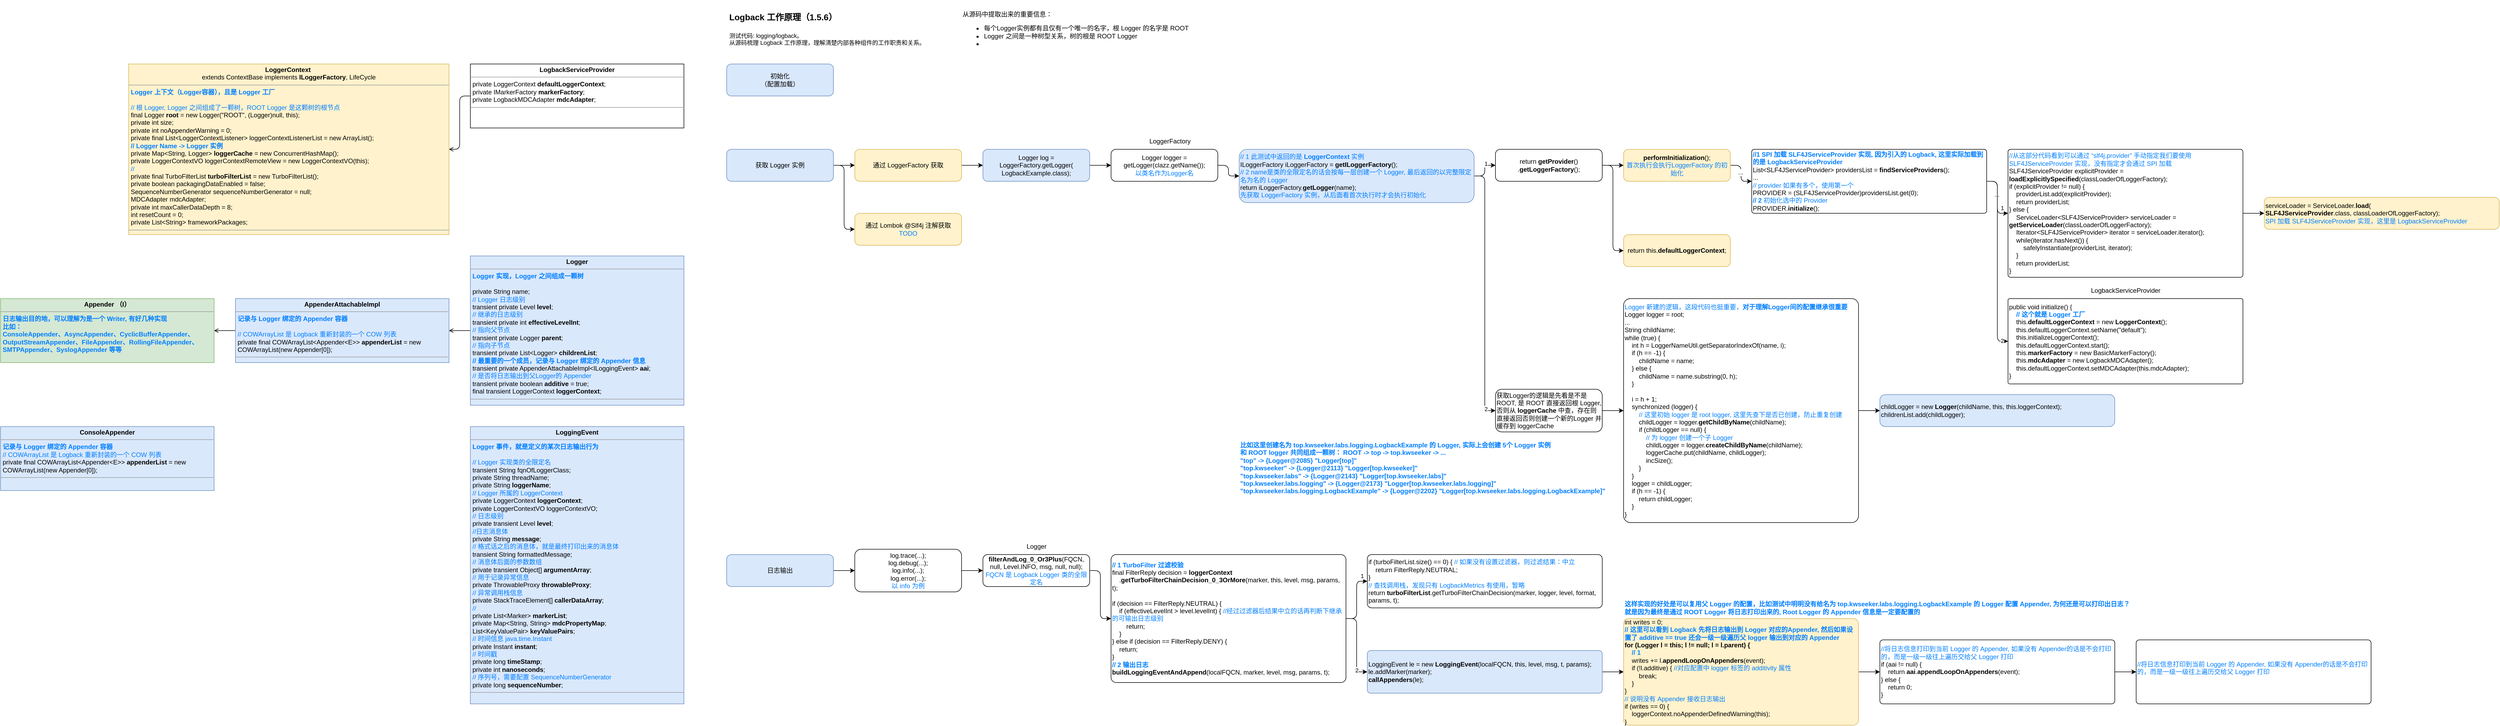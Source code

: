 <mxfile version="21.6.5" type="device">
  <diagram name="第 1 页" id="JqhDmuX6L9YFi_Qx25rx">
    <mxGraphModel dx="3405" dy="1034" grid="1" gridSize="10" guides="1" tooltips="1" connect="1" arrows="1" fold="1" page="1" pageScale="1" pageWidth="827" pageHeight="1169" math="0" shadow="0">
      <root>
        <mxCell id="0" />
        <mxCell id="1" parent="0" />
        <mxCell id="jevOpthSYDo48ZPv_LFc-1" value="&lt;h1&gt;&lt;font style=&quot;font-size: 16px;&quot;&gt;Logback 工作原理（1.5.6）&lt;/font&gt;&lt;/h1&gt;&lt;div style=&quot;font-size: 11px;&quot;&gt;&lt;span style=&quot;background-color: initial;&quot;&gt;&lt;font style=&quot;font-size: 11px;&quot;&gt;测试代码: logging/logback。&lt;/font&gt;&lt;/span&gt;&lt;/div&gt;&lt;div style=&quot;font-size: 11px;&quot;&gt;从源码梳理 Logback 工作原理，理解清楚内部各种组件的工作职责和关系。&lt;/div&gt;" style="text;html=1;strokeColor=none;fillColor=none;spacing=5;spacingTop=-20;whiteSpace=wrap;overflow=hidden;rounded=0;" vertex="1" parent="1">
          <mxGeometry x="40" y="10" width="420" height="90" as="geometry" />
        </mxCell>
        <mxCell id="jevOpthSYDo48ZPv_LFc-2" value="初始化&lt;br&gt;（配置加载）" style="rounded=1;whiteSpace=wrap;html=1;fillColor=#dae8fc;strokeColor=#6c8ebf;" vertex="1" parent="1">
          <mxGeometry x="40" y="120" width="200" height="60" as="geometry" />
        </mxCell>
        <mxCell id="jevOpthSYDo48ZPv_LFc-7" value="" style="edgeStyle=orthogonalEdgeStyle;orthogonalLoop=1;jettySize=auto;html=1;rounded=1;" edge="1" parent="1" source="jevOpthSYDo48ZPv_LFc-4" target="jevOpthSYDo48ZPv_LFc-6">
          <mxGeometry relative="1" as="geometry" />
        </mxCell>
        <mxCell id="jevOpthSYDo48ZPv_LFc-9" style="edgeStyle=orthogonalEdgeStyle;orthogonalLoop=1;jettySize=auto;html=1;exitX=1;exitY=0.5;exitDx=0;exitDy=0;entryX=0;entryY=0.5;entryDx=0;entryDy=0;rounded=1;" edge="1" parent="1" source="jevOpthSYDo48ZPv_LFc-4" target="jevOpthSYDo48ZPv_LFc-8">
          <mxGeometry relative="1" as="geometry" />
        </mxCell>
        <mxCell id="jevOpthSYDo48ZPv_LFc-4" value="获取 Logger 实例" style="rounded=1;whiteSpace=wrap;html=1;fillColor=#dae8fc;strokeColor=#6c8ebf;" vertex="1" parent="1">
          <mxGeometry x="40" y="280" width="200" height="60" as="geometry" />
        </mxCell>
        <mxCell id="jevOpthSYDo48ZPv_LFc-11" value="" style="edgeStyle=orthogonalEdgeStyle;orthogonalLoop=1;jettySize=auto;html=1;rounded=1;" edge="1" parent="1" source="jevOpthSYDo48ZPv_LFc-5" target="jevOpthSYDo48ZPv_LFc-10">
          <mxGeometry relative="1" as="geometry" />
        </mxCell>
        <mxCell id="jevOpthSYDo48ZPv_LFc-5" value="日志输出" style="rounded=1;whiteSpace=wrap;html=1;fillColor=#dae8fc;strokeColor=#6c8ebf;" vertex="1" parent="1">
          <mxGeometry x="40" y="1040" width="200" height="60" as="geometry" />
        </mxCell>
        <mxCell id="jevOpthSYDo48ZPv_LFc-15" value="" style="edgeStyle=orthogonalEdgeStyle;orthogonalLoop=1;jettySize=auto;html=1;rounded=1;" edge="1" parent="1" source="jevOpthSYDo48ZPv_LFc-6" target="jevOpthSYDo48ZPv_LFc-14">
          <mxGeometry relative="1" as="geometry" />
        </mxCell>
        <mxCell id="jevOpthSYDo48ZPv_LFc-6" value="通过 LoggerFactory 获取" style="rounded=1;whiteSpace=wrap;html=1;fillColor=#fff2cc;strokeColor=#d6b656;" vertex="1" parent="1">
          <mxGeometry x="280" y="280" width="200" height="60" as="geometry" />
        </mxCell>
        <mxCell id="jevOpthSYDo48ZPv_LFc-8" value="通过 Lombok @Slf4j 注解获取&lt;br&gt;&lt;font color=&quot;#007fff&quot;&gt;TODO&lt;/font&gt;" style="rounded=1;whiteSpace=wrap;html=1;fillColor=#fff2cc;strokeColor=#d6b656;" vertex="1" parent="1">
          <mxGeometry x="280" y="400" width="200" height="60" as="geometry" />
        </mxCell>
        <mxCell id="jevOpthSYDo48ZPv_LFc-13" value="" style="edgeStyle=orthogonalEdgeStyle;orthogonalLoop=1;jettySize=auto;html=1;rounded=1;" edge="1" parent="1" source="jevOpthSYDo48ZPv_LFc-10" target="jevOpthSYDo48ZPv_LFc-12">
          <mxGeometry relative="1" as="geometry" />
        </mxCell>
        <mxCell id="jevOpthSYDo48ZPv_LFc-10" value="log.trace(...);&lt;br&gt;log.debug(...);&lt;br&gt;log.info(...);&lt;br&gt;log.error(...);&lt;br&gt;&lt;font color=&quot;#007fff&quot;&gt;以 info 为例&lt;/font&gt;" style="rounded=1;whiteSpace=wrap;html=1;" vertex="1" parent="1">
          <mxGeometry x="280" y="1030" width="200" height="80" as="geometry" />
        </mxCell>
        <mxCell id="jevOpthSYDo48ZPv_LFc-58" value="" style="edgeStyle=orthogonalEdgeStyle;rounded=1;orthogonalLoop=1;jettySize=auto;html=1;" edge="1" parent="1" source="jevOpthSYDo48ZPv_LFc-12" target="jevOpthSYDo48ZPv_LFc-57">
          <mxGeometry relative="1" as="geometry" />
        </mxCell>
        <mxCell id="jevOpthSYDo48ZPv_LFc-12" value="&lt;b&gt;filterAndLog_0_Or3Plus&lt;/b&gt;(FQCN, null, Level.INFO, msg, null, null);&lt;br&gt;&lt;font color=&quot;#007fff&quot;&gt;FQCN 是 Logback Logger 类的全限定名&lt;/font&gt;" style="rounded=1;whiteSpace=wrap;html=1;" vertex="1" parent="1">
          <mxGeometry x="520" y="1040" width="200" height="60" as="geometry" />
        </mxCell>
        <mxCell id="jevOpthSYDo48ZPv_LFc-17" value="" style="edgeStyle=orthogonalEdgeStyle;orthogonalLoop=1;jettySize=auto;html=1;rounded=1;" edge="1" parent="1" source="jevOpthSYDo48ZPv_LFc-14" target="jevOpthSYDo48ZPv_LFc-16">
          <mxGeometry relative="1" as="geometry" />
        </mxCell>
        <mxCell id="jevOpthSYDo48ZPv_LFc-14" value="Logger log = LoggerFactory.getLogger(&lt;br&gt;LogbackExample.class);" style="rounded=1;whiteSpace=wrap;html=1;fillColor=#dae8fc;strokeColor=#6c8ebf;" vertex="1" parent="1">
          <mxGeometry x="520" y="280" width="200" height="60" as="geometry" />
        </mxCell>
        <mxCell id="jevOpthSYDo48ZPv_LFc-20" value="" style="edgeStyle=orthogonalEdgeStyle;orthogonalLoop=1;jettySize=auto;html=1;rounded=1;" edge="1" parent="1" source="jevOpthSYDo48ZPv_LFc-16" target="jevOpthSYDo48ZPv_LFc-19">
          <mxGeometry relative="1" as="geometry" />
        </mxCell>
        <mxCell id="jevOpthSYDo48ZPv_LFc-16" value="Logger logger = getLogger(clazz.getName());&lt;br&gt;&lt;font color=&quot;#007fff&quot;&gt;以类名作为Logger名&lt;/font&gt;" style="rounded=1;whiteSpace=wrap;html=1;" vertex="1" parent="1">
          <mxGeometry x="760" y="280" width="200" height="60" as="geometry" />
        </mxCell>
        <mxCell id="jevOpthSYDo48ZPv_LFc-18" value="LoggerFactory" style="text;html=1;align=center;verticalAlign=middle;resizable=0;points=[];autosize=1;strokeColor=none;fillColor=none;" vertex="1" parent="1">
          <mxGeometry x="820" y="250" width="100" height="30" as="geometry" />
        </mxCell>
        <mxCell id="jevOpthSYDo48ZPv_LFc-22" value="" style="edgeStyle=orthogonalEdgeStyle;orthogonalLoop=1;jettySize=auto;html=1;rounded=1;" edge="1" parent="1" source="jevOpthSYDo48ZPv_LFc-19" target="jevOpthSYDo48ZPv_LFc-21">
          <mxGeometry relative="1" as="geometry" />
        </mxCell>
        <mxCell id="jevOpthSYDo48ZPv_LFc-46" value="1" style="edgeLabel;html=1;align=center;verticalAlign=middle;resizable=0;points=[];" vertex="1" connectable="0" parent="jevOpthSYDo48ZPv_LFc-22">
          <mxGeometry x="0.393" y="3" relative="1" as="geometry">
            <mxPoint as="offset" />
          </mxGeometry>
        </mxCell>
        <mxCell id="jevOpthSYDo48ZPv_LFc-26" style="edgeStyle=orthogonalEdgeStyle;orthogonalLoop=1;jettySize=auto;html=1;exitX=1;exitY=0.5;exitDx=0;exitDy=0;entryX=0;entryY=0.5;entryDx=0;entryDy=0;rounded=1;" edge="1" parent="1" source="jevOpthSYDo48ZPv_LFc-19" target="jevOpthSYDo48ZPv_LFc-25">
          <mxGeometry relative="1" as="geometry" />
        </mxCell>
        <mxCell id="jevOpthSYDo48ZPv_LFc-47" value="2" style="edgeLabel;html=1;align=center;verticalAlign=middle;resizable=0;points=[];" vertex="1" connectable="0" parent="jevOpthSYDo48ZPv_LFc-26">
          <mxGeometry x="0.905" y="2" relative="1" as="geometry">
            <mxPoint as="offset" />
          </mxGeometry>
        </mxCell>
        <mxCell id="jevOpthSYDo48ZPv_LFc-19" value="&lt;div&gt;&lt;font color=&quot;#007fff&quot;&gt;// 1 此测试中返回的是 &lt;b&gt;LoggerContext &lt;/b&gt;实例&lt;/font&gt;&lt;/div&gt;&lt;div&gt;ILoggerFactory iLoggerFactory = &lt;b&gt;getILoggerFactory&lt;/b&gt;();&lt;/div&gt;&lt;div&gt;&lt;font color=&quot;#007fff&quot;&gt;// 2 name是类的全限定名的话会按每一层创建一个 Logger, 最后返回的以完整限定名为名的 Logger&lt;/font&gt;&lt;/div&gt;&lt;div&gt;return iLoggerFactory.&lt;b&gt;getLogger&lt;/b&gt;(name);&lt;/div&gt;&lt;div&gt;&lt;font color=&quot;#007fff&quot;&gt;先获取 LoggerFactory 实例，从后面看首次执行时才会执行初始化&lt;/font&gt;&lt;/div&gt;" style="rounded=1;whiteSpace=wrap;html=1;align=left;fillColor=#dae8fc;strokeColor=#6c8ebf;" vertex="1" parent="1">
          <mxGeometry x="1000" y="280" width="440" height="100" as="geometry" />
        </mxCell>
        <mxCell id="jevOpthSYDo48ZPv_LFc-24" value="" style="edgeStyle=orthogonalEdgeStyle;orthogonalLoop=1;jettySize=auto;html=1;rounded=1;" edge="1" parent="1" source="jevOpthSYDo48ZPv_LFc-21" target="jevOpthSYDo48ZPv_LFc-23">
          <mxGeometry relative="1" as="geometry" />
        </mxCell>
        <mxCell id="jevOpthSYDo48ZPv_LFc-45" style="edgeStyle=orthogonalEdgeStyle;orthogonalLoop=1;jettySize=auto;html=1;exitX=1;exitY=0.5;exitDx=0;exitDy=0;entryX=0;entryY=0.5;entryDx=0;entryDy=0;rounded=1;" edge="1" parent="1" source="jevOpthSYDo48ZPv_LFc-21" target="jevOpthSYDo48ZPv_LFc-44">
          <mxGeometry relative="1" as="geometry" />
        </mxCell>
        <mxCell id="jevOpthSYDo48ZPv_LFc-21" value="return &lt;b&gt;getProvider&lt;/b&gt;()&lt;br&gt;.&lt;b&gt;getLoggerFactory&lt;/b&gt;();" style="rounded=1;whiteSpace=wrap;html=1;align=center;" vertex="1" parent="1">
          <mxGeometry x="1480" y="280" width="200" height="60" as="geometry" />
        </mxCell>
        <mxCell id="jevOpthSYDo48ZPv_LFc-28" value="" style="edgeStyle=orthogonalEdgeStyle;orthogonalLoop=1;jettySize=auto;html=1;rounded=1;" edge="1" parent="1" source="jevOpthSYDo48ZPv_LFc-23" target="jevOpthSYDo48ZPv_LFc-27">
          <mxGeometry relative="1" as="geometry" />
        </mxCell>
        <mxCell id="jevOpthSYDo48ZPv_LFc-29" value="..." style="edgeLabel;html=1;align=center;verticalAlign=middle;resizable=0;points=[];" vertex="1" connectable="0" parent="jevOpthSYDo48ZPv_LFc-28">
          <mxGeometry x="-0.056" y="-1" relative="1" as="geometry">
            <mxPoint as="offset" />
          </mxGeometry>
        </mxCell>
        <mxCell id="jevOpthSYDo48ZPv_LFc-23" value="&lt;b&gt;performInitialization&lt;/b&gt;();&lt;br&gt;&lt;font color=&quot;#007fff&quot;&gt;首次执行会执行LoggerFactory 的初始化&lt;/font&gt;" style="rounded=1;whiteSpace=wrap;html=1;align=center;fillColor=#fff2cc;strokeColor=#d6b656;" vertex="1" parent="1">
          <mxGeometry x="1720" y="280" width="200" height="60" as="geometry" />
        </mxCell>
        <mxCell id="jevOpthSYDo48ZPv_LFc-52" value="" style="edgeStyle=orthogonalEdgeStyle;orthogonalLoop=1;jettySize=auto;html=1;rounded=1;" edge="1" parent="1" source="jevOpthSYDo48ZPv_LFc-25" target="jevOpthSYDo48ZPv_LFc-51">
          <mxGeometry relative="1" as="geometry" />
        </mxCell>
        <mxCell id="jevOpthSYDo48ZPv_LFc-25" value="获取Logger的逻辑是先看是不是 ROOT, 是 ROOT 直接返回根 Logger,&lt;br&gt;否则从 &lt;b&gt;loggerCache&lt;/b&gt; 中查，存在则直接返回否则创建一个新的Logger 并缓存到 loggerCache" style="rounded=1;whiteSpace=wrap;html=1;align=left;" vertex="1" parent="1">
          <mxGeometry x="1480" y="730" width="200" height="80" as="geometry" />
        </mxCell>
        <mxCell id="jevOpthSYDo48ZPv_LFc-31" value="" style="edgeStyle=orthogonalEdgeStyle;orthogonalLoop=1;jettySize=auto;html=1;rounded=1;" edge="1" parent="1" source="jevOpthSYDo48ZPv_LFc-27" target="jevOpthSYDo48ZPv_LFc-30">
          <mxGeometry relative="1" as="geometry" />
        </mxCell>
        <mxCell id="jevOpthSYDo48ZPv_LFc-32" value="..." style="edgeLabel;html=1;align=center;verticalAlign=middle;resizable=0;points=[];" vertex="1" connectable="0" parent="jevOpthSYDo48ZPv_LFc-31">
          <mxGeometry x="-0.115" y="-1" relative="1" as="geometry">
            <mxPoint as="offset" />
          </mxGeometry>
        </mxCell>
        <mxCell id="jevOpthSYDo48ZPv_LFc-36" value="1" style="edgeLabel;html=1;align=center;verticalAlign=middle;resizable=0;points=[];" vertex="1" connectable="0" parent="jevOpthSYDo48ZPv_LFc-31">
          <mxGeometry x="0.766" y="-4" relative="1" as="geometry">
            <mxPoint y="-14" as="offset" />
          </mxGeometry>
        </mxCell>
        <mxCell id="jevOpthSYDo48ZPv_LFc-38" style="edgeStyle=orthogonalEdgeStyle;orthogonalLoop=1;jettySize=auto;html=1;exitX=1;exitY=0.5;exitDx=0;exitDy=0;entryX=0;entryY=0.5;entryDx=0;entryDy=0;rounded=1;" edge="1" parent="1" source="jevOpthSYDo48ZPv_LFc-27" target="jevOpthSYDo48ZPv_LFc-37">
          <mxGeometry relative="1" as="geometry" />
        </mxCell>
        <mxCell id="jevOpthSYDo48ZPv_LFc-39" value="2" style="edgeLabel;html=1;align=center;verticalAlign=middle;resizable=0;points=[];" vertex="1" connectable="0" parent="jevOpthSYDo48ZPv_LFc-38">
          <mxGeometry x="0.932" y="1" relative="1" as="geometry">
            <mxPoint as="offset" />
          </mxGeometry>
        </mxCell>
        <mxCell id="jevOpthSYDo48ZPv_LFc-27" value="&lt;font color=&quot;#007fff&quot;&gt;&lt;b&gt;//1 SPI 加载 SLF4JServiceProvider&amp;nbsp;实现, 因为引入的 Logback, 这里实际加载到的是&amp;nbsp;LogbackServiceProvider&lt;/b&gt;&lt;br&gt;&lt;/font&gt;List&amp;lt;SLF4JServiceProvider&amp;gt; providersList = &lt;b&gt;findServiceProviders&lt;/b&gt;();&lt;br&gt;...&lt;br&gt;&lt;font color=&quot;#007fff&quot;&gt;// provider 如果有多个，使用第一个&lt;/font&gt;&lt;br&gt;&lt;div&gt;PROVIDER = (SLF4JServiceProvider)providersList.get(0);&lt;/div&gt;&lt;div&gt;&lt;font color=&quot;#007fff&quot;&gt;&lt;b&gt;// 2&lt;/b&gt;&amp;nbsp;初始化选中的 Provider&amp;nbsp;&lt;/font&gt;&lt;/div&gt;&lt;div&gt;PROVIDER.&lt;b&gt;initialize&lt;/b&gt;();&lt;/div&gt;" style="rounded=1;whiteSpace=wrap;html=1;align=left;arcSize=4;" vertex="1" parent="1">
          <mxGeometry x="1960" y="280" width="440" height="120" as="geometry" />
        </mxCell>
        <mxCell id="jevOpthSYDo48ZPv_LFc-35" value="" style="edgeStyle=orthogonalEdgeStyle;orthogonalLoop=1;jettySize=auto;html=1;rounded=1;" edge="1" parent="1" source="jevOpthSYDo48ZPv_LFc-30" target="jevOpthSYDo48ZPv_LFc-34">
          <mxGeometry relative="1" as="geometry" />
        </mxCell>
        <mxCell id="jevOpthSYDo48ZPv_LFc-30" value="&lt;div&gt;&lt;font color=&quot;#007fff&quot;&gt;//从这部分代码看到可以通过 “slf4j.provider” 手动指定我们要使用&lt;/font&gt;&lt;/div&gt;&lt;font color=&quot;#007fff&quot;&gt;SLF4JServiceProvider 实现，没有指定才会通过 SPI 加载&lt;br&gt;&lt;/font&gt;&lt;div&gt;SLF4JServiceProvider explicitProvider = &lt;b&gt;loadExplicitlySpecified&lt;/b&gt;(classLoaderOfLoggerFactory);&lt;/div&gt;&lt;div&gt;if (explicitProvider != null) {&lt;/div&gt;&lt;div&gt;&amp;nbsp; &amp;nbsp; providerList.add(explicitProvider);&lt;/div&gt;&lt;div&gt;&amp;nbsp; &amp;nbsp; return providerList;&lt;/div&gt;&lt;div&gt;} else {&lt;/div&gt;&lt;div&gt;&amp;nbsp; &amp;nbsp; ServiceLoader&amp;lt;SLF4JServiceProvider&amp;gt; serviceLoader = &lt;b&gt;getServiceLoader&lt;/b&gt;(classLoaderOfLoggerFactory);&lt;/div&gt;&lt;div&gt;&amp;nbsp; &amp;nbsp; Iterator&amp;lt;SLF4JServiceProvider&amp;gt; iterator = serviceLoader.iterator();&lt;/div&gt;&lt;div&gt;&amp;nbsp; &amp;nbsp; while(iterator.hasNext()) {&lt;/div&gt;&lt;div&gt;&amp;nbsp; &amp;nbsp; &amp;nbsp; &amp;nbsp; safelyInstantiate(providerList, iterator);&lt;/div&gt;&lt;div&gt;&amp;nbsp; &amp;nbsp; }&lt;/div&gt;&lt;div&gt;&amp;nbsp; &amp;nbsp; return providerList;&lt;/div&gt;&lt;div&gt;}&lt;/div&gt;" style="rounded=1;whiteSpace=wrap;html=1;align=left;arcSize=2;" vertex="1" parent="1">
          <mxGeometry x="2440" y="280" width="440" height="240" as="geometry" />
        </mxCell>
        <mxCell id="jevOpthSYDo48ZPv_LFc-34" value="serviceLoader = ServiceLoader.&lt;b&gt;load&lt;/b&gt;(&lt;br&gt;&lt;b&gt;SLF4JServiceProvider&lt;/b&gt;.class, classLoaderOfLoggerFactory);&lt;br&gt;&lt;font color=&quot;#007fff&quot;&gt;SPI 加载 SLF4JServiceProvider 实现，这里是&amp;nbsp;LogbackServiceProvider&lt;/font&gt;" style="rounded=1;whiteSpace=wrap;html=1;align=left;fillColor=#fff2cc;strokeColor=#d6b656;" vertex="1" parent="1">
          <mxGeometry x="2920" y="370" width="440" height="60" as="geometry" />
        </mxCell>
        <mxCell id="jevOpthSYDo48ZPv_LFc-37" value="&lt;div&gt;&lt;/div&gt;&lt;div&gt;&lt;div&gt;&lt;div&gt;public void initialize() {&lt;/div&gt;&lt;div&gt;&lt;b&gt;&lt;font color=&quot;#007fff&quot;&gt;&amp;nbsp; &amp;nbsp; // 这个就是 Logger 工厂&lt;/font&gt;&lt;/b&gt;&lt;/div&gt;&lt;div&gt;&amp;nbsp; &amp;nbsp; this.&lt;b&gt;defaultLoggerContext&lt;/b&gt; = new &lt;b&gt;LoggerContext&lt;/b&gt;();&lt;/div&gt;&lt;div&gt;&amp;nbsp; &amp;nbsp; this.defaultLoggerContext.setName(&quot;default&quot;);&lt;/div&gt;&lt;div&gt;&amp;nbsp; &amp;nbsp; this.initializeLoggerContext();&lt;/div&gt;&lt;div&gt;&amp;nbsp; &amp;nbsp; this.defaultLoggerContext.start();&lt;/div&gt;&lt;div&gt;&amp;nbsp; &amp;nbsp; this.&lt;b&gt;markerFactory&lt;/b&gt; = new BasicMarkerFactory();&lt;/div&gt;&lt;div&gt;&amp;nbsp; &amp;nbsp; this.&lt;b&gt;mdcAdapter&lt;/b&gt; = new LogbackMDCAdapter();&lt;/div&gt;&lt;div&gt;&amp;nbsp; &amp;nbsp; this.defaultLoggerContext.setMDCAdapter(this.mdcAdapter);&lt;/div&gt;&lt;div&gt;}&lt;/div&gt;&lt;/div&gt;&lt;/div&gt;" style="rounded=1;whiteSpace=wrap;html=1;align=left;arcSize=2;" vertex="1" parent="1">
          <mxGeometry x="2440" y="560" width="440" height="160" as="geometry" />
        </mxCell>
        <mxCell id="jevOpthSYDo48ZPv_LFc-40" value="LogbackServiceProvider" style="text;html=1;align=center;verticalAlign=middle;resizable=0;points=[];autosize=1;strokeColor=none;fillColor=none;" vertex="1" parent="1">
          <mxGeometry x="2585" y="530" width="150" height="30" as="geometry" />
        </mxCell>
        <mxCell id="jevOpthSYDo48ZPv_LFc-50" style="edgeStyle=orthogonalEdgeStyle;orthogonalLoop=1;jettySize=auto;html=1;exitX=0;exitY=0.5;exitDx=0;exitDy=0;endArrow=open;endFill=0;rounded=1;" edge="1" parent="1" source="jevOpthSYDo48ZPv_LFc-42" target="jevOpthSYDo48ZPv_LFc-49">
          <mxGeometry relative="1" as="geometry" />
        </mxCell>
        <mxCell id="jevOpthSYDo48ZPv_LFc-42" value="&lt;p style=&quot;margin:0px;margin-top:4px;text-align:center;&quot;&gt;&lt;b&gt;LogbackServiceProvider&lt;/b&gt;&lt;br&gt;&lt;/p&gt;&lt;hr size=&quot;1&quot;&gt;&lt;p style=&quot;margin:0px;margin-left:4px;&quot;&gt;private LoggerContext &lt;b&gt;defaultLoggerContext&lt;/b&gt;;&lt;/p&gt;&lt;p style=&quot;margin:0px;margin-left:4px;&quot;&gt;private IMarkerFactory &lt;b&gt;markerFactory&lt;/b&gt;;&lt;/p&gt;&lt;p style=&quot;margin:0px;margin-left:4px;&quot;&gt;private LogbackMDCAdapter &lt;b&gt;mdcAdapter&lt;/b&gt;;&lt;/p&gt;&lt;hr size=&quot;1&quot;&gt;&lt;p style=&quot;margin:0px;margin-left:4px;&quot;&gt;&lt;br&gt;&lt;/p&gt;" style="verticalAlign=top;align=left;overflow=fill;fontSize=12;fontFamily=Helvetica;html=1;whiteSpace=wrap;" vertex="1" parent="1">
          <mxGeometry x="-440" y="120" width="400" height="120" as="geometry" />
        </mxCell>
        <mxCell id="jevOpthSYDo48ZPv_LFc-44" value="return this.&lt;b&gt;defaultLoggerContext&lt;/b&gt;;" style="rounded=1;whiteSpace=wrap;html=1;align=center;fillColor=#fff2cc;strokeColor=#d6b656;" vertex="1" parent="1">
          <mxGeometry x="1720" y="440" width="200" height="60" as="geometry" />
        </mxCell>
        <mxCell id="jevOpthSYDo48ZPv_LFc-48" value="从源码中提取出来的重要信息：&lt;br&gt;&lt;ul&gt;&lt;li&gt;每个Logger实例都有且仅有一个唯一的名字，根 Logger 的名字是 ROOT&lt;/li&gt;&lt;li&gt;Logger 之间是一种树型关系，树的根是 ROOT Logger&lt;/li&gt;&lt;li&gt;&lt;br&gt;&lt;/li&gt;&lt;/ul&gt;" style="text;html=1;align=left;verticalAlign=middle;resizable=0;points=[];autosize=1;strokeColor=none;fillColor=none;" vertex="1" parent="1">
          <mxGeometry x="480" y="10" width="450" height="100" as="geometry" />
        </mxCell>
        <mxCell id="jevOpthSYDo48ZPv_LFc-49" value="&lt;p style=&quot;margin:0px;margin-top:4px;text-align:center;&quot;&gt;&lt;b&gt;LoggerContext&amp;nbsp;&lt;/b&gt;&lt;br&gt;&lt;/p&gt;&lt;div style=&quot;text-align: center;&quot;&gt;extends ContextBase implements &lt;b&gt;ILoggerFactory&lt;/b&gt;, LifeCycle&lt;/div&gt;&lt;hr size=&quot;1&quot;&gt;&lt;p style=&quot;margin:0px;margin-left:4px;&quot;&gt;&lt;b&gt;&lt;font color=&quot;#007fff&quot;&gt;Logger 上下文（Logger容器），且是 Logger 工厂&lt;/font&gt;&lt;/b&gt;&lt;/p&gt;&lt;p style=&quot;margin:0px;margin-left:4px;&quot;&gt;&lt;b&gt;&lt;font color=&quot;#007fff&quot;&gt;&lt;br&gt;&lt;/font&gt;&lt;/b&gt;&lt;/p&gt;&lt;p style=&quot;margin:0px;margin-left:4px;&quot;&gt;&lt;font style=&quot;&quot; color=&quot;#007fff&quot;&gt;// 根 Logger, Logger 之间组成了一颗树，ROOT Logger 是这颗树的根节点&lt;/font&gt;&lt;/p&gt;&lt;p style=&quot;margin:0px;margin-left:4px;&quot;&gt;final Logger &lt;b&gt;root&lt;/b&gt; = new Logger(&quot;ROOT&quot;, (Logger)null, this);&lt;/p&gt;&lt;p style=&quot;margin:0px;margin-left:4px;&quot;&gt;private int size;&lt;/p&gt;&lt;p style=&quot;margin:0px;margin-left:4px;&quot;&gt;private int noAppenderWarning = 0;&lt;/p&gt;&lt;p style=&quot;margin:0px;margin-left:4px;&quot;&gt;private final List&amp;lt;LoggerContextListener&amp;gt; loggerContextListenerList = new ArrayList();&lt;/p&gt;&lt;p style=&quot;margin:0px;margin-left:4px;&quot;&gt;&lt;b&gt;&lt;font color=&quot;#007fff&quot;&gt;// Logger Name -&amp;gt; Logger 实例&lt;/font&gt;&lt;/b&gt;&lt;/p&gt;&lt;p style=&quot;margin:0px;margin-left:4px;&quot;&gt;private Map&amp;lt;String, Logger&amp;gt; &lt;b&gt;loggerCache&lt;/b&gt; = new ConcurrentHashMap();&lt;/p&gt;&lt;p style=&quot;margin:0px;margin-left:4px;&quot;&gt;private LoggerContextVO loggerContextRemoteView = new LoggerContextVO(this);&lt;/p&gt;&lt;p style=&quot;margin:0px;margin-left:4px;&quot;&gt;&lt;font color=&quot;#007fff&quot;&gt;//&lt;/font&gt;&lt;/p&gt;&lt;p style=&quot;margin:0px;margin-left:4px;&quot;&gt;private final TurboFilterList &lt;b&gt;turboFilterList&lt;/b&gt; = new TurboFilterList();&lt;/p&gt;&lt;p style=&quot;margin:0px;margin-left:4px;&quot;&gt;private boolean packagingDataEnabled = false;&lt;/p&gt;&lt;p style=&quot;margin:0px;margin-left:4px;&quot;&gt;SequenceNumberGenerator sequenceNumberGenerator = null;&lt;/p&gt;&lt;p style=&quot;margin:0px;margin-left:4px;&quot;&gt;MDCAdapter mdcAdapter;&lt;/p&gt;&lt;p style=&quot;margin:0px;margin-left:4px;&quot;&gt;private int maxCallerDataDepth = 8;&lt;/p&gt;&lt;p style=&quot;margin:0px;margin-left:4px;&quot;&gt;int resetCount = 0;&lt;/p&gt;&lt;p style=&quot;margin:0px;margin-left:4px;&quot;&gt;&lt;/p&gt;&lt;p style=&quot;margin:0px;margin-left:4px;&quot;&gt;private List&amp;lt;String&amp;gt; frameworkPackages;&lt;/p&gt;&lt;hr size=&quot;1&quot;&gt;&lt;p style=&quot;margin:0px;margin-left:4px;&quot;&gt;&lt;br&gt;&lt;/p&gt;" style="verticalAlign=top;align=left;overflow=fill;fontSize=12;fontFamily=Helvetica;html=1;whiteSpace=wrap;fillColor=#fff2cc;strokeColor=#d6b656;" vertex="1" parent="1">
          <mxGeometry x="-1080" y="120" width="600" height="320" as="geometry" />
        </mxCell>
        <mxCell id="jevOpthSYDo48ZPv_LFc-56" value="" style="edgeStyle=orthogonalEdgeStyle;rounded=1;orthogonalLoop=1;jettySize=auto;html=1;" edge="1" parent="1" source="jevOpthSYDo48ZPv_LFc-51" target="jevOpthSYDo48ZPv_LFc-55">
          <mxGeometry relative="1" as="geometry" />
        </mxCell>
        <mxCell id="jevOpthSYDo48ZPv_LFc-51" value="&lt;div&gt;&lt;font color=&quot;#007fff&quot;&gt;Logger 新建的逻辑，这段代码也挺重要，&lt;b&gt;对于理解Logger间的配置继承很重要&lt;/b&gt;&lt;/font&gt;&lt;/div&gt;&lt;div&gt;Logger logger = root;&lt;br&gt;&lt;/div&gt;&lt;div&gt;...&lt;/div&gt;&lt;div&gt;String childName;&lt;/div&gt;&lt;div&gt;while (true) {&lt;/div&gt;&lt;div&gt;&amp;nbsp; &amp;nbsp; int h = LoggerNameUtil.getSeparatorIndexOf(name, i);&lt;/div&gt;&lt;div&gt;&amp;nbsp; &amp;nbsp; if (h == -1) {&lt;/div&gt;&lt;div&gt;&amp;nbsp; &amp;nbsp; &amp;nbsp; &amp;nbsp; childName = name;&lt;/div&gt;&lt;div&gt;&amp;nbsp; &amp;nbsp; } else {&lt;/div&gt;&lt;div&gt;&amp;nbsp; &amp;nbsp; &amp;nbsp; &amp;nbsp; childName = name.substring(0, h);&lt;/div&gt;&lt;div&gt;&amp;nbsp; &amp;nbsp; }&lt;/div&gt;&lt;div&gt;&lt;span style=&quot;background-color: initial;&quot;&gt;&lt;br&gt;&lt;/span&gt;&lt;/div&gt;&lt;div&gt;&lt;span style=&quot;background-color: initial;&quot;&gt;&amp;nbsp; &amp;nbsp; i = h + 1;&lt;/span&gt;&lt;br&gt;&lt;/div&gt;&lt;div&gt;&amp;nbsp; &amp;nbsp; synchronized (logger) {&lt;/div&gt;&lt;div&gt;&lt;font color=&quot;#007fff&quot;&gt;&lt;span style=&quot;white-space: pre;&quot;&gt;&#x9;&lt;/span&gt;// 这里初始 logger 是 root logger, 这里先查下是否已创建，防止重复创建&lt;/font&gt;&lt;/div&gt;&lt;div&gt;&amp;nbsp; &amp;nbsp; &amp;nbsp; &amp;nbsp; childLogger = logger.&lt;b&gt;getChildByName&lt;/b&gt;(childName);&lt;/div&gt;&lt;div&gt;&amp;nbsp; &amp;nbsp; &amp;nbsp; &amp;nbsp; if (childLogger == null) {&lt;/div&gt;&lt;div&gt;&lt;font color=&quot;#007fff&quot;&gt;&amp;nbsp; &amp;nbsp; &amp;nbsp; &amp;nbsp; &amp;nbsp; &amp;nbsp; // 为 logger 创建一个子 Logger&lt;/font&gt;&lt;/div&gt;&lt;div&gt;&amp;nbsp; &amp;nbsp; &amp;nbsp; &amp;nbsp; &amp;nbsp; &amp;nbsp; childLogger = logger.&lt;b&gt;createChildByName&lt;/b&gt;(childName);&lt;/div&gt;&lt;div&gt;&amp;nbsp; &amp;nbsp; &amp;nbsp; &amp;nbsp; &amp;nbsp; &amp;nbsp; loggerCache.put(childName, childLogger);&lt;/div&gt;&lt;div&gt;&amp;nbsp; &amp;nbsp; &amp;nbsp; &amp;nbsp; &amp;nbsp; &amp;nbsp; incSize();&lt;/div&gt;&lt;div&gt;&amp;nbsp; &amp;nbsp; &amp;nbsp; &amp;nbsp; }&lt;/div&gt;&lt;div&gt;&amp;nbsp; &amp;nbsp; }&lt;/div&gt;&lt;div&gt;&amp;nbsp; &amp;nbsp; logger = childLogger;&lt;/div&gt;&lt;div&gt;&amp;nbsp; &amp;nbsp; if (h == -1) {&lt;/div&gt;&lt;div&gt;&amp;nbsp; &amp;nbsp; &amp;nbsp; &amp;nbsp; return childLogger;&lt;/div&gt;&lt;div&gt;&amp;nbsp; &amp;nbsp; }&lt;/div&gt;&lt;div&gt;}&lt;/div&gt;" style="rounded=1;whiteSpace=wrap;html=1;align=left;arcSize=3;" vertex="1" parent="1">
          <mxGeometry x="1720" y="560" width="440" height="420" as="geometry" />
        </mxCell>
        <mxCell id="jevOpthSYDo48ZPv_LFc-53" value="&lt;font color=&quot;#007fff&quot;&gt;&lt;b&gt;比如这里创建名为&amp;nbsp;top.kwseeker.labs.logging.LogbackExample 的 Logger, 实际上会创建 5个 Logger 实例&lt;br&gt;和 ROOT logger 共同组成一颗树： ROOT -&amp;gt; top -&amp;gt; top.kwseeker -&amp;gt; ...&lt;br&gt;&lt;/b&gt;&lt;/font&gt;&lt;div style=&quot;&quot;&gt;&lt;div&gt;&lt;font color=&quot;#007fff&quot;&gt;&lt;b&gt;&quot;top&quot; -&amp;gt; {Logger@2085} &quot;Logger[top]&quot;&lt;/b&gt;&lt;/font&gt;&lt;/div&gt;&lt;div&gt;&lt;font color=&quot;#007fff&quot;&gt;&lt;b&gt;&quot;top.kwseeker&quot; -&amp;gt; {Logger@2113} &quot;Logger[top.kwseeker]&quot;&lt;/b&gt;&lt;/font&gt;&lt;/div&gt;&lt;div&gt;&lt;font color=&quot;#007fff&quot;&gt;&lt;b&gt;&quot;top.kwseeker.labs&quot; -&amp;gt; {Logger@2143} &quot;Logger[top.kwseeker.labs]&quot;&lt;/b&gt;&lt;/font&gt;&lt;/div&gt;&lt;div&gt;&lt;font color=&quot;#007fff&quot;&gt;&lt;b&gt;&quot;top.kwseeker.labs.logging&quot; -&amp;gt; {Logger@2173} &quot;Logger[top.kwseeker.labs.logging]&quot;&lt;/b&gt;&lt;/font&gt;&lt;/div&gt;&lt;div&gt;&lt;font color=&quot;#007fff&quot;&gt;&lt;b&gt;&quot;top.kwseeker.labs.logging.LogbackExample&quot; -&amp;gt; {Logger@2202} &quot;Logger[top.kwseeker.labs.logging.LogbackExample]&quot;&lt;/b&gt;&lt;/font&gt;&lt;/div&gt;&lt;div&gt;&lt;br&gt;&lt;/div&gt;&lt;/div&gt;" style="text;html=1;align=left;verticalAlign=middle;resizable=0;points=[];autosize=1;strokeColor=none;fillColor=none;" vertex="1" parent="1">
          <mxGeometry x="1000" y="820" width="710" height="130" as="geometry" />
        </mxCell>
        <mxCell id="jevOpthSYDo48ZPv_LFc-75" style="edgeStyle=orthogonalEdgeStyle;rounded=0;orthogonalLoop=1;jettySize=auto;html=1;exitX=0;exitY=0.5;exitDx=0;exitDy=0;endArrow=open;endFill=0;" edge="1" parent="1" source="jevOpthSYDo48ZPv_LFc-54" target="jevOpthSYDo48ZPv_LFc-74">
          <mxGeometry relative="1" as="geometry" />
        </mxCell>
        <mxCell id="jevOpthSYDo48ZPv_LFc-54" value="&lt;p style=&quot;margin:0px;margin-top:4px;text-align:center;&quot;&gt;&lt;b&gt;Logger&lt;/b&gt;&lt;br&gt;&lt;/p&gt;&lt;hr size=&quot;1&quot;&gt;&lt;p style=&quot;margin:0px;margin-left:4px;&quot;&gt;&lt;font color=&quot;#007fff&quot;&gt;&lt;b&gt;Logger 实现，Logger 之间组成一颗树&lt;/b&gt;&lt;/font&gt;&lt;/p&gt;&lt;p style=&quot;margin:0px;margin-left:4px;&quot;&gt;&lt;br&gt;&lt;/p&gt;&lt;p style=&quot;margin:0px;margin-left:4px;&quot;&gt;private String name;&lt;/p&gt;&lt;p style=&quot;margin:0px;margin-left:4px;&quot;&gt;&lt;font color=&quot;#007fff&quot;&gt;// Logger 日志级别&lt;/font&gt;&lt;/p&gt;&lt;p style=&quot;margin:0px;margin-left:4px;&quot;&gt;transient private Level &lt;b&gt;level&lt;/b&gt;;&lt;/p&gt;&lt;p style=&quot;margin:0px;margin-left:4px;&quot;&gt;&lt;font color=&quot;#007fff&quot;&gt;// 继承的日志级别&lt;/font&gt;&lt;/p&gt;&lt;p style=&quot;margin:0px;margin-left:4px;&quot;&gt;transient private int &lt;b&gt;effectiveLevelInt&lt;/b&gt;;&lt;/p&gt;&lt;p style=&quot;margin:0px;margin-left:4px;&quot;&gt;&lt;font color=&quot;#007fff&quot;&gt;// 指向父节点&lt;/font&gt;&lt;/p&gt;&lt;p style=&quot;margin:0px;margin-left:4px;&quot;&gt;transient private Logger &lt;b&gt;parent&lt;/b&gt;;&lt;/p&gt;&lt;p style=&quot;margin:0px;margin-left:4px;&quot;&gt;&lt;font color=&quot;#007fff&quot;&gt;// 指向子节点&lt;/font&gt;&lt;/p&gt;&lt;p style=&quot;margin:0px;margin-left:4px;&quot;&gt;transient private List&amp;lt;Logger&amp;gt; &lt;b&gt;childrenList&lt;/b&gt;;&lt;/p&gt;&lt;p style=&quot;margin:0px;margin-left:4px;&quot;&gt;&lt;font color=&quot;#007fff&quot;&gt;&lt;b&gt;// 最重要的一个成员，记录与 Logger 绑定的 Appender 信息&lt;/b&gt;&lt;/font&gt;&lt;/p&gt;&lt;p style=&quot;margin:0px;margin-left:4px;&quot;&gt;transient private AppenderAttachableImpl&amp;lt;ILoggingEvent&amp;gt; &lt;b&gt;aai&lt;/b&gt;;&lt;br&gt;&lt;/p&gt;&lt;p style=&quot;margin:0px;margin-left:4px;&quot;&gt;&lt;font color=&quot;#007fff&quot;&gt;// 是否将日志输出到父Logger的 Appender&lt;/font&gt;&lt;/p&gt;&lt;p style=&quot;margin:0px;margin-left:4px;&quot;&gt;transient private boolean &lt;b&gt;additive&lt;/b&gt; = true;&lt;br&gt;&lt;/p&gt;&lt;p style=&quot;margin:0px;margin-left:4px;&quot;&gt;final transient LoggerContext &lt;b&gt;loggerContext&lt;/b&gt;;&lt;br&gt;&lt;/p&gt;&lt;hr size=&quot;1&quot;&gt;&lt;p style=&quot;margin:0px;margin-left:4px;&quot;&gt;&lt;br&gt;&lt;/p&gt;" style="verticalAlign=top;align=left;overflow=fill;fontSize=12;fontFamily=Helvetica;html=1;whiteSpace=wrap;fillColor=#dae8fc;strokeColor=#6c8ebf;" vertex="1" parent="1">
          <mxGeometry x="-440" y="480" width="400" height="280" as="geometry" />
        </mxCell>
        <mxCell id="jevOpthSYDo48ZPv_LFc-55" value="childLogger = new &lt;b&gt;Logger&lt;/b&gt;(childName, this, this.loggerContext);&lt;br&gt;childrenList.add(childLogger);" style="rounded=1;whiteSpace=wrap;html=1;align=left;arcSize=17;fillColor=#dae8fc;strokeColor=#6c8ebf;" vertex="1" parent="1">
          <mxGeometry x="2200" y="740" width="440" height="60" as="geometry" />
        </mxCell>
        <mxCell id="jevOpthSYDo48ZPv_LFc-60" value="" style="edgeStyle=orthogonalEdgeStyle;rounded=1;orthogonalLoop=1;jettySize=auto;html=1;" edge="1" parent="1" source="jevOpthSYDo48ZPv_LFc-57" target="jevOpthSYDo48ZPv_LFc-59">
          <mxGeometry relative="1" as="geometry" />
        </mxCell>
        <mxCell id="jevOpthSYDo48ZPv_LFc-61" value="1" style="edgeLabel;html=1;align=center;verticalAlign=middle;resizable=0;points=[];" vertex="1" connectable="0" parent="jevOpthSYDo48ZPv_LFc-60">
          <mxGeometry x="0.185" y="1" relative="1" as="geometry">
            <mxPoint x="11" y="-35" as="offset" />
          </mxGeometry>
        </mxCell>
        <mxCell id="jevOpthSYDo48ZPv_LFc-63" style="edgeStyle=orthogonalEdgeStyle;rounded=1;orthogonalLoop=1;jettySize=auto;html=1;exitX=1;exitY=0.5;exitDx=0;exitDy=0;" edge="1" parent="1" source="jevOpthSYDo48ZPv_LFc-57" target="jevOpthSYDo48ZPv_LFc-62">
          <mxGeometry relative="1" as="geometry" />
        </mxCell>
        <mxCell id="jevOpthSYDo48ZPv_LFc-64" value="2" style="edgeLabel;html=1;align=center;verticalAlign=middle;resizable=0;points=[];" vertex="1" connectable="0" parent="jevOpthSYDo48ZPv_LFc-63">
          <mxGeometry x="0.716" y="3" relative="1" as="geometry">
            <mxPoint as="offset" />
          </mxGeometry>
        </mxCell>
        <mxCell id="jevOpthSYDo48ZPv_LFc-57" value="&lt;div&gt;&lt;font color=&quot;#007fff&quot;&gt;&lt;b&gt;// 1 TurboFilter 过滤校验&lt;/b&gt;&lt;/font&gt;&lt;/div&gt;&lt;div&gt;final FilterReply decision = &lt;b&gt;loggerContext&lt;/b&gt;&lt;br&gt;&amp;nbsp; &amp;nbsp; .&lt;b&gt;getTurboFilterChainDecision_0_3OrMore&lt;/b&gt;(&lt;span style=&quot;background-color: initial;&quot;&gt;marker, this, level, msg,&amp;nbsp;&lt;/span&gt;&lt;span style=&quot;background-color: initial;&quot;&gt;params, t);&lt;/span&gt;&lt;/div&gt;&lt;div&gt;&lt;br&gt;&lt;/div&gt;&lt;div&gt;if (decision == FilterReply.NEUTRAL) {&lt;/div&gt;&lt;div&gt;&amp;nbsp; &amp;nbsp; if (effectiveLevelInt &amp;gt; level.levelInt) { &lt;font color=&quot;#007fff&quot;&gt;//经过过滤器后结果中立的话再判断下继承的可输出日志级别&lt;/font&gt;&lt;/div&gt;&lt;div&gt;&amp;nbsp; &amp;nbsp; &amp;nbsp; &amp;nbsp; return;&lt;/div&gt;&lt;div&gt;&amp;nbsp; &amp;nbsp; }&lt;/div&gt;&lt;div&gt;} else if (decision == FilterReply.DENY) {&lt;/div&gt;&lt;div&gt;&amp;nbsp; &amp;nbsp; return;&lt;/div&gt;&lt;div&gt;}&lt;/div&gt;&lt;div&gt;&lt;font color=&quot;#007fff&quot;&gt;&lt;b&gt;// 2 输出日志&lt;/b&gt;&lt;/font&gt;&lt;/div&gt;&lt;div&gt;&lt;b&gt;buildLoggingEventAndAppend&lt;/b&gt;(localFQCN, marker, level, msg, params, t);&lt;/div&gt;" style="rounded=1;whiteSpace=wrap;html=1;arcSize=4;align=left;" vertex="1" parent="1">
          <mxGeometry x="760" y="1040" width="440" height="240" as="geometry" />
        </mxCell>
        <mxCell id="jevOpthSYDo48ZPv_LFc-59" value="&lt;div&gt;if (turboFilterList.size() == 0) {&amp;nbsp;&lt;font color=&quot;#007fff&quot;&gt;// 如果没有设置过滤器，则过滤结果：中立&lt;/font&gt;&lt;/div&gt;&lt;div&gt;&amp;nbsp; &amp;nbsp; return FilterReply.NEUTRAL;&amp;nbsp;&lt;/div&gt;&lt;div&gt;}&lt;/div&gt;&lt;div&gt;&lt;font color=&quot;#007fff&quot;&gt;// 查找调用栈，发现只有 LogbackMetrics 有使用，暂略&lt;/font&gt;&lt;/div&gt;&lt;div&gt;return &lt;b&gt;turboFilterList&lt;/b&gt;.getTurboFilterChainDecision(marker, logger, level, format, params, t);&lt;/div&gt;" style="rounded=1;whiteSpace=wrap;html=1;arcSize=8;align=left;" vertex="1" parent="1">
          <mxGeometry x="1240" y="1040" width="440" height="100" as="geometry" />
        </mxCell>
        <mxCell id="jevOpthSYDo48ZPv_LFc-68" value="" style="edgeStyle=orthogonalEdgeStyle;rounded=0;orthogonalLoop=1;jettySize=auto;html=1;" edge="1" parent="1" source="jevOpthSYDo48ZPv_LFc-62" target="jevOpthSYDo48ZPv_LFc-67">
          <mxGeometry relative="1" as="geometry" />
        </mxCell>
        <mxCell id="jevOpthSYDo48ZPv_LFc-62" value="&lt;div&gt;LoggingEvent le = new &lt;b&gt;LoggingEvent&lt;/b&gt;(localFQCN, this, level, msg, t, params);&lt;/div&gt;&lt;div&gt;le.addMarker(marker);&lt;/div&gt;&lt;div&gt;&lt;b&gt;callAppenders&lt;/b&gt;(le);&lt;/div&gt;" style="rounded=1;whiteSpace=wrap;html=1;arcSize=8;align=left;fillColor=#dae8fc;strokeColor=#6c8ebf;" vertex="1" parent="1">
          <mxGeometry x="1240" y="1220" width="440" height="80" as="geometry" />
        </mxCell>
        <mxCell id="jevOpthSYDo48ZPv_LFc-65" value="&lt;p style=&quot;margin:0px;margin-top:4px;text-align:center;&quot;&gt;&lt;b&gt;LoggingEvent&lt;/b&gt;&lt;br&gt;&lt;/p&gt;&lt;hr size=&quot;1&quot;&gt;&lt;p style=&quot;margin:0px;margin-left:4px;&quot;&gt;&lt;font color=&quot;#007fff&quot;&gt;&lt;b&gt;Logger 事件，就是定义的某次日志输出行为&lt;/b&gt;&lt;/font&gt;&lt;/p&gt;&lt;p style=&quot;margin:0px;margin-left:4px;&quot;&gt;&lt;br&gt;&lt;/p&gt;&lt;p style=&quot;margin:0px;margin-left:4px;&quot;&gt;&lt;font color=&quot;#007fff&quot;&gt;// Logger 实现类的全限定名&lt;/font&gt;&lt;/p&gt;&lt;p style=&quot;margin:0px;margin-left:4px;&quot;&gt;transient String fqnOfLoggerClass;&lt;/p&gt;&lt;p style=&quot;margin:0px;margin-left:4px;&quot;&gt;private String threadName;&lt;/p&gt;&lt;p style=&quot;margin:0px;margin-left:4px;&quot;&gt;private String &lt;b&gt;loggerName&lt;/b&gt;;&lt;/p&gt;&lt;p style=&quot;margin:0px;margin-left:4px;&quot;&gt;&lt;font color=&quot;#007fff&quot;&gt;// Logger 所属的 LoggerContext&lt;/font&gt;&lt;/p&gt;&lt;p style=&quot;margin:0px;margin-left:4px;&quot;&gt;private LoggerContext &lt;b&gt;loggerContext&lt;/b&gt;;&lt;/p&gt;&lt;p style=&quot;margin:0px;margin-left:4px;&quot;&gt;private LoggerContextVO loggerContextVO;&lt;/p&gt;&lt;p style=&quot;margin:0px;margin-left:4px;&quot;&gt;&lt;span style=&quot;background-color: initial;&quot;&gt;&lt;font color=&quot;#007fff&quot;&gt;// 日志级别&lt;/font&gt;&lt;/span&gt;&lt;/p&gt;&lt;p style=&quot;margin:0px;margin-left:4px;&quot;&gt;&lt;span style=&quot;background-color: initial;&quot;&gt;private transient Level &lt;b&gt;level&lt;/b&gt;;&lt;/span&gt;&lt;br&gt;&lt;/p&gt;&lt;p style=&quot;margin:0px;margin-left:4px;&quot;&gt;&lt;font color=&quot;#007fff&quot;&gt;//日志消息体&lt;/font&gt;&lt;/p&gt;&lt;p style=&quot;margin:0px;margin-left:4px;&quot;&gt;private String &lt;b&gt;message&lt;/b&gt;;&lt;/p&gt;&lt;p style=&quot;margin:0px;margin-left:4px;&quot;&gt;&lt;font color=&quot;#007fff&quot;&gt;// 格式话之后的消息体，就是最终打印出来的消息体&lt;/font&gt;&lt;/p&gt;&lt;p style=&quot;margin:0px;margin-left:4px;&quot;&gt;transient String formattedMessage;&lt;/p&gt;&lt;p style=&quot;margin:0px;margin-left:4px;&quot;&gt;&lt;font color=&quot;#007fff&quot;&gt;// 消息体后面的参数数组&lt;/font&gt;&lt;/p&gt;&lt;p style=&quot;margin:0px;margin-left:4px;&quot;&gt;private transient Object[] &lt;b&gt;argumentArray&lt;/b&gt;;&lt;/p&gt;&lt;p style=&quot;margin:0px;margin-left:4px;&quot;&gt;&lt;font color=&quot;#007fff&quot;&gt;// 用于记录异常信息&lt;/font&gt;&lt;/p&gt;&lt;p style=&quot;margin:0px;margin-left:4px;&quot;&gt;private ThrowableProxy &lt;b&gt;throwableProxy&lt;/b&gt;;&lt;/p&gt;&lt;p style=&quot;margin:0px;margin-left:4px;&quot;&gt;&lt;font color=&quot;#007fff&quot;&gt;// 异常调用栈信息&lt;/font&gt;&lt;/p&gt;&lt;p style=&quot;margin:0px;margin-left:4px;&quot;&gt;private StackTraceElement[] &lt;b&gt;callerDataArray&lt;/b&gt;;&lt;/p&gt;&lt;p style=&quot;margin:0px;margin-left:4px;&quot;&gt;&lt;font color=&quot;#007fff&quot;&gt;//&amp;nbsp;&lt;/font&gt;&lt;/p&gt;&lt;p style=&quot;margin:0px;margin-left:4px;&quot;&gt;private List&amp;lt;Marker&amp;gt; &lt;b&gt;markerList&lt;/b&gt;;&lt;/p&gt;&lt;p style=&quot;margin:0px;margin-left:4px;&quot;&gt;private Map&amp;lt;String, String&amp;gt; &lt;b&gt;mdcPropertyMap&lt;/b&gt;;&lt;/p&gt;&lt;p style=&quot;margin:0px;margin-left:4px;&quot;&gt;List&amp;lt;KeyValuePair&amp;gt; &lt;b&gt;keyValuePairs&lt;/b&gt;;&lt;/p&gt;&lt;p style=&quot;margin:0px;margin-left:4px;&quot;&gt;&lt;font color=&quot;#007fff&quot;&gt;// 时间信息 java.time.Instant&lt;/font&gt;&lt;/p&gt;&lt;p style=&quot;margin:0px;margin-left:4px;&quot;&gt;private Instant &lt;b&gt;instant&lt;/b&gt;;&lt;/p&gt;&lt;p style=&quot;margin:0px;margin-left:4px;&quot;&gt;&lt;font color=&quot;#007fff&quot;&gt;// 时间戳&lt;/font&gt;&lt;/p&gt;&lt;p style=&quot;margin:0px;margin-left:4px;&quot;&gt;private long &lt;b&gt;timeStamp&lt;/b&gt;;&lt;/p&gt;&lt;p style=&quot;margin:0px;margin-left:4px;&quot;&gt;private int &lt;b&gt;nanoseconds&lt;/b&gt;;&lt;/p&gt;&lt;p style=&quot;margin:0px;margin-left:4px;&quot;&gt;&lt;font color=&quot;#007fff&quot;&gt;// 序列号，需要配置&amp;nbsp;SequenceNumberGenerator&lt;/font&gt;&lt;/p&gt;&lt;p style=&quot;margin:0px;margin-left:4px;&quot;&gt;private long &lt;b&gt;sequenceNumber&lt;/b&gt;;&lt;/p&gt;&lt;hr size=&quot;1&quot;&gt;&lt;p style=&quot;margin:0px;margin-left:4px;&quot;&gt;&lt;br&gt;&lt;/p&gt;" style="verticalAlign=top;align=left;overflow=fill;fontSize=12;fontFamily=Helvetica;html=1;whiteSpace=wrap;fillColor=#dae8fc;strokeColor=#6c8ebf;" vertex="1" parent="1">
          <mxGeometry x="-440" y="800" width="400" height="520" as="geometry" />
        </mxCell>
        <mxCell id="jevOpthSYDo48ZPv_LFc-66" value="Logger" style="text;html=1;align=center;verticalAlign=middle;resizable=0;points=[];autosize=1;strokeColor=none;fillColor=none;" vertex="1" parent="1">
          <mxGeometry x="590" y="1010" width="60" height="30" as="geometry" />
        </mxCell>
        <mxCell id="jevOpthSYDo48ZPv_LFc-70" value="" style="edgeStyle=orthogonalEdgeStyle;rounded=0;orthogonalLoop=1;jettySize=auto;html=1;" edge="1" parent="1" source="jevOpthSYDo48ZPv_LFc-67" target="jevOpthSYDo48ZPv_LFc-69">
          <mxGeometry relative="1" as="geometry" />
        </mxCell>
        <mxCell id="jevOpthSYDo48ZPv_LFc-67" value="&lt;div&gt;int writes = 0;&lt;/div&gt;&lt;div&gt;&lt;font color=&quot;#007fff&quot;&gt;&lt;b&gt;// 这里可以看到 Logback 先将日志输出到 Logger 对应的Appender, 然后如果设置了 additive == true 还会一级一级遍历父 logger 输出到对应的 Appender&lt;/b&gt;&lt;/font&gt;&lt;/div&gt;&lt;div&gt;&lt;b&gt;for (Logger l = this; l != null; l = l.parent) {&lt;/b&gt;&lt;/div&gt;&lt;div&gt;&lt;b&gt;&amp;nbsp; &amp;nbsp; &lt;font color=&quot;#007fff&quot;&gt;// 1&lt;/font&gt;&lt;/b&gt;&lt;/div&gt;&lt;div&gt;&amp;nbsp; &amp;nbsp; writes += l.&lt;b&gt;appendLoopOnAppenders&lt;/b&gt;(event);&lt;/div&gt;&lt;div&gt;&amp;nbsp; &amp;nbsp; if (!l.additive) { &lt;font color=&quot;#007fff&quot;&gt;//对应配置中 logger 标签的 additivity 属性&lt;/font&gt;&lt;/div&gt;&lt;div&gt;&amp;nbsp; &amp;nbsp; &amp;nbsp; &amp;nbsp; break;&lt;/div&gt;&lt;div&gt;&amp;nbsp; &amp;nbsp; }&lt;/div&gt;&lt;div&gt;}&lt;/div&gt;&lt;div&gt;&lt;font color=&quot;#007fff&quot;&gt;// 说明没有 Appender 接收日志输出&lt;/font&gt;&lt;/div&gt;&lt;div&gt;if (writes == 0) {&lt;/div&gt;&lt;div&gt;&amp;nbsp; &amp;nbsp; loggerContext.noAppenderDefinedWarning(this);&lt;/div&gt;&lt;div&gt;}&lt;/div&gt;" style="rounded=1;whiteSpace=wrap;html=1;arcSize=5;align=left;fillColor=#fff2cc;strokeColor=#d6b656;" vertex="1" parent="1">
          <mxGeometry x="1720" y="1160" width="440" height="200" as="geometry" />
        </mxCell>
        <mxCell id="jevOpthSYDo48ZPv_LFc-73" value="" style="edgeStyle=orthogonalEdgeStyle;rounded=0;orthogonalLoop=1;jettySize=auto;html=1;" edge="1" parent="1" source="jevOpthSYDo48ZPv_LFc-69" target="jevOpthSYDo48ZPv_LFc-72">
          <mxGeometry relative="1" as="geometry" />
        </mxCell>
        <mxCell id="jevOpthSYDo48ZPv_LFc-69" value="&lt;div&gt;&lt;font color=&quot;#007fff&quot;&gt;//将日志信息打印到当前 Logger 的 Appender, 如果没有 Appender的话是不会打印的，而是一级一级往上遍历交给父 Logger 打印&lt;/font&gt;&lt;br&gt;&lt;/div&gt;&lt;div&gt;if (aai != null) {&lt;/div&gt;&lt;div&gt;&amp;nbsp; &amp;nbsp; return &lt;b&gt;aai&lt;/b&gt;.&lt;b&gt;appendLoopOnAppenders&lt;/b&gt;(event);&lt;/div&gt;&lt;div&gt;} else {&lt;/div&gt;&lt;div&gt;&amp;nbsp; &amp;nbsp; return 0;&lt;/div&gt;&lt;div&gt;}&lt;/div&gt;" style="rounded=1;whiteSpace=wrap;html=1;arcSize=5;align=left;" vertex="1" parent="1">
          <mxGeometry x="2200" y="1200" width="440" height="120" as="geometry" />
        </mxCell>
        <mxCell id="jevOpthSYDo48ZPv_LFc-71" value="&lt;font color=&quot;#007fff&quot;&gt;&lt;b&gt;这样实现的好处是可以复用父 Logger 的配置，比如测试中明明没有给名为 top.kwseeker.labs.logging.LogbackExample 的 Logger 配置 Appender, 为何还是可以打印出日志？&lt;/b&gt;&lt;br&gt;&lt;b&gt;就是因为最终是通过 ROOT Logger 将日志打印出来的, Root Logger 的 Appender 信息是一定要配置的&lt;/b&gt;&lt;br&gt;&lt;/font&gt;" style="text;html=1;align=left;verticalAlign=middle;resizable=0;points=[];autosize=1;strokeColor=none;fillColor=none;" vertex="1" parent="1">
          <mxGeometry x="1720" y="1120" width="970" height="40" as="geometry" />
        </mxCell>
        <mxCell id="jevOpthSYDo48ZPv_LFc-72" value="&lt;div&gt;&lt;font color=&quot;#007fff&quot;&gt;//将日志信息打印到当前 Logger 的 Appender, 如果没有 Appender的话是不会打印的，而是一级一级往上遍历交给父 Logger 打印&lt;/font&gt;&lt;br&gt;&lt;/div&gt;&lt;div&gt;&lt;br&gt;&lt;/div&gt;" style="rounded=1;whiteSpace=wrap;html=1;arcSize=5;align=left;" vertex="1" parent="1">
          <mxGeometry x="2680" y="1200" width="440" height="120" as="geometry" />
        </mxCell>
        <mxCell id="jevOpthSYDo48ZPv_LFc-77" style="edgeStyle=orthogonalEdgeStyle;rounded=0;orthogonalLoop=1;jettySize=auto;html=1;exitX=0;exitY=0.5;exitDx=0;exitDy=0;endArrow=open;endFill=0;" edge="1" parent="1" source="jevOpthSYDo48ZPv_LFc-74" target="jevOpthSYDo48ZPv_LFc-76">
          <mxGeometry relative="1" as="geometry" />
        </mxCell>
        <mxCell id="jevOpthSYDo48ZPv_LFc-74" value="&lt;p style=&quot;margin:0px;margin-top:4px;text-align:center;&quot;&gt;&lt;b&gt;AppenderAttachableImpl&lt;/b&gt;&lt;br&gt;&lt;/p&gt;&lt;hr size=&quot;1&quot;&gt;&lt;p style=&quot;margin:0px;margin-left:4px;&quot;&gt;&lt;font color=&quot;#007fff&quot;&gt;&lt;b&gt;记录与 Logger 绑定的 Appender 容器&lt;/b&gt;&lt;/font&gt;&lt;/p&gt;&lt;p style=&quot;margin:0px;margin-left:4px;&quot;&gt;&lt;font color=&quot;#007fff&quot;&gt;&lt;b&gt;&lt;br&gt;&lt;/b&gt;&lt;/font&gt;&lt;/p&gt;&lt;p style=&quot;margin:0px;margin-left:4px;&quot;&gt;&lt;font color=&quot;#007fff&quot;&gt;// COWArrayList 是 Logback 重新封装的一个 COW 列表&lt;/font&gt;&lt;br&gt;&lt;/p&gt;&lt;p style=&quot;margin:0px;margin-left:4px;&quot;&gt;private final COWArrayList&amp;lt;Appender&amp;lt;E&amp;gt;&amp;gt; &lt;b&gt;appenderList&lt;/b&gt; = new COWArrayList(new Appender[0]);&lt;br&gt;&lt;/p&gt;&lt;hr size=&quot;1&quot;&gt;&lt;p style=&quot;margin:0px;margin-left:4px;&quot;&gt;&lt;br&gt;&lt;/p&gt;" style="verticalAlign=top;align=left;overflow=fill;fontSize=12;fontFamily=Helvetica;html=1;whiteSpace=wrap;fillColor=#dae8fc;strokeColor=#6c8ebf;" vertex="1" parent="1">
          <mxGeometry x="-880" y="560" width="400" height="120" as="geometry" />
        </mxCell>
        <mxCell id="jevOpthSYDo48ZPv_LFc-76" value="&lt;p style=&quot;margin:0px;margin-top:4px;text-align:center;&quot;&gt;&lt;b&gt;Appender （I）&lt;/b&gt;&lt;br&gt;&lt;/p&gt;&lt;hr size=&quot;1&quot;&gt;&lt;p style=&quot;margin:0px;margin-left:4px;&quot;&gt;&lt;font color=&quot;#007fff&quot;&gt;&lt;b&gt;日志输出目的地，可以理解为是一个 Writer, 有好几种实现&lt;/b&gt;&lt;/font&gt;&lt;/p&gt;&lt;p style=&quot;margin:0px;margin-left:4px;&quot;&gt;&lt;font color=&quot;#007fff&quot;&gt;&lt;b&gt;比如：&lt;/b&gt;&lt;/font&gt;&lt;/p&gt;&lt;p style=&quot;margin:0px;margin-left:4px;&quot;&gt;&lt;font color=&quot;#007fff&quot;&gt;&lt;b&gt;ConsoleAppender、A&lt;/b&gt;&lt;/font&gt;&lt;b style=&quot;color: rgb(0, 127, 255); background-color: initial;&quot;&gt;syncAppender、&lt;/b&gt;&lt;b style=&quot;color: rgb(0, 127, 255); background-color: initial;&quot;&gt;CyclicBufferAppender、OutputStreamAppender、FileAppender、RollingFileAppender、SMTPAppender、SyslogAppender 等等&lt;/b&gt;&lt;/p&gt;" style="verticalAlign=top;align=left;overflow=fill;fontSize=12;fontFamily=Helvetica;html=1;whiteSpace=wrap;fillColor=#d5e8d4;strokeColor=#82b366;" vertex="1" parent="1">
          <mxGeometry x="-1320" y="560" width="400" height="120" as="geometry" />
        </mxCell>
        <mxCell id="jevOpthSYDo48ZPv_LFc-78" value="&lt;p style=&quot;margin:0px;margin-top:4px;text-align:center;&quot;&gt;&lt;b&gt;ConsoleAppender&lt;/b&gt;&lt;br&gt;&lt;/p&gt;&lt;hr size=&quot;1&quot;&gt;&lt;p style=&quot;margin:0px;margin-left:4px;&quot;&gt;&lt;font color=&quot;#007fff&quot;&gt;&lt;b&gt;记录与 Logger 绑定的 Appender 容器&lt;/b&gt;&lt;/font&gt;&lt;/p&gt;&lt;p style=&quot;margin:0px;margin-left:4px;&quot;&gt;&lt;font color=&quot;#007fff&quot;&gt;// COWArrayList 是 Logback 重新封装的一个 COW 列表&lt;/font&gt;&lt;br&gt;&lt;/p&gt;&lt;p style=&quot;margin:0px;margin-left:4px;&quot;&gt;private final COWArrayList&amp;lt;Appender&amp;lt;E&amp;gt;&amp;gt; &lt;b&gt;appenderList&lt;/b&gt; = new COWArrayList(new Appender[0]);&lt;br&gt;&lt;/p&gt;&lt;hr size=&quot;1&quot;&gt;&lt;p style=&quot;margin:0px;margin-left:4px;&quot;&gt;&lt;br&gt;&lt;/p&gt;" style="verticalAlign=top;align=left;overflow=fill;fontSize=12;fontFamily=Helvetica;html=1;whiteSpace=wrap;fillColor=#dae8fc;strokeColor=#6c8ebf;" vertex="1" parent="1">
          <mxGeometry x="-1320" y="800" width="400" height="120" as="geometry" />
        </mxCell>
      </root>
    </mxGraphModel>
  </diagram>
</mxfile>
